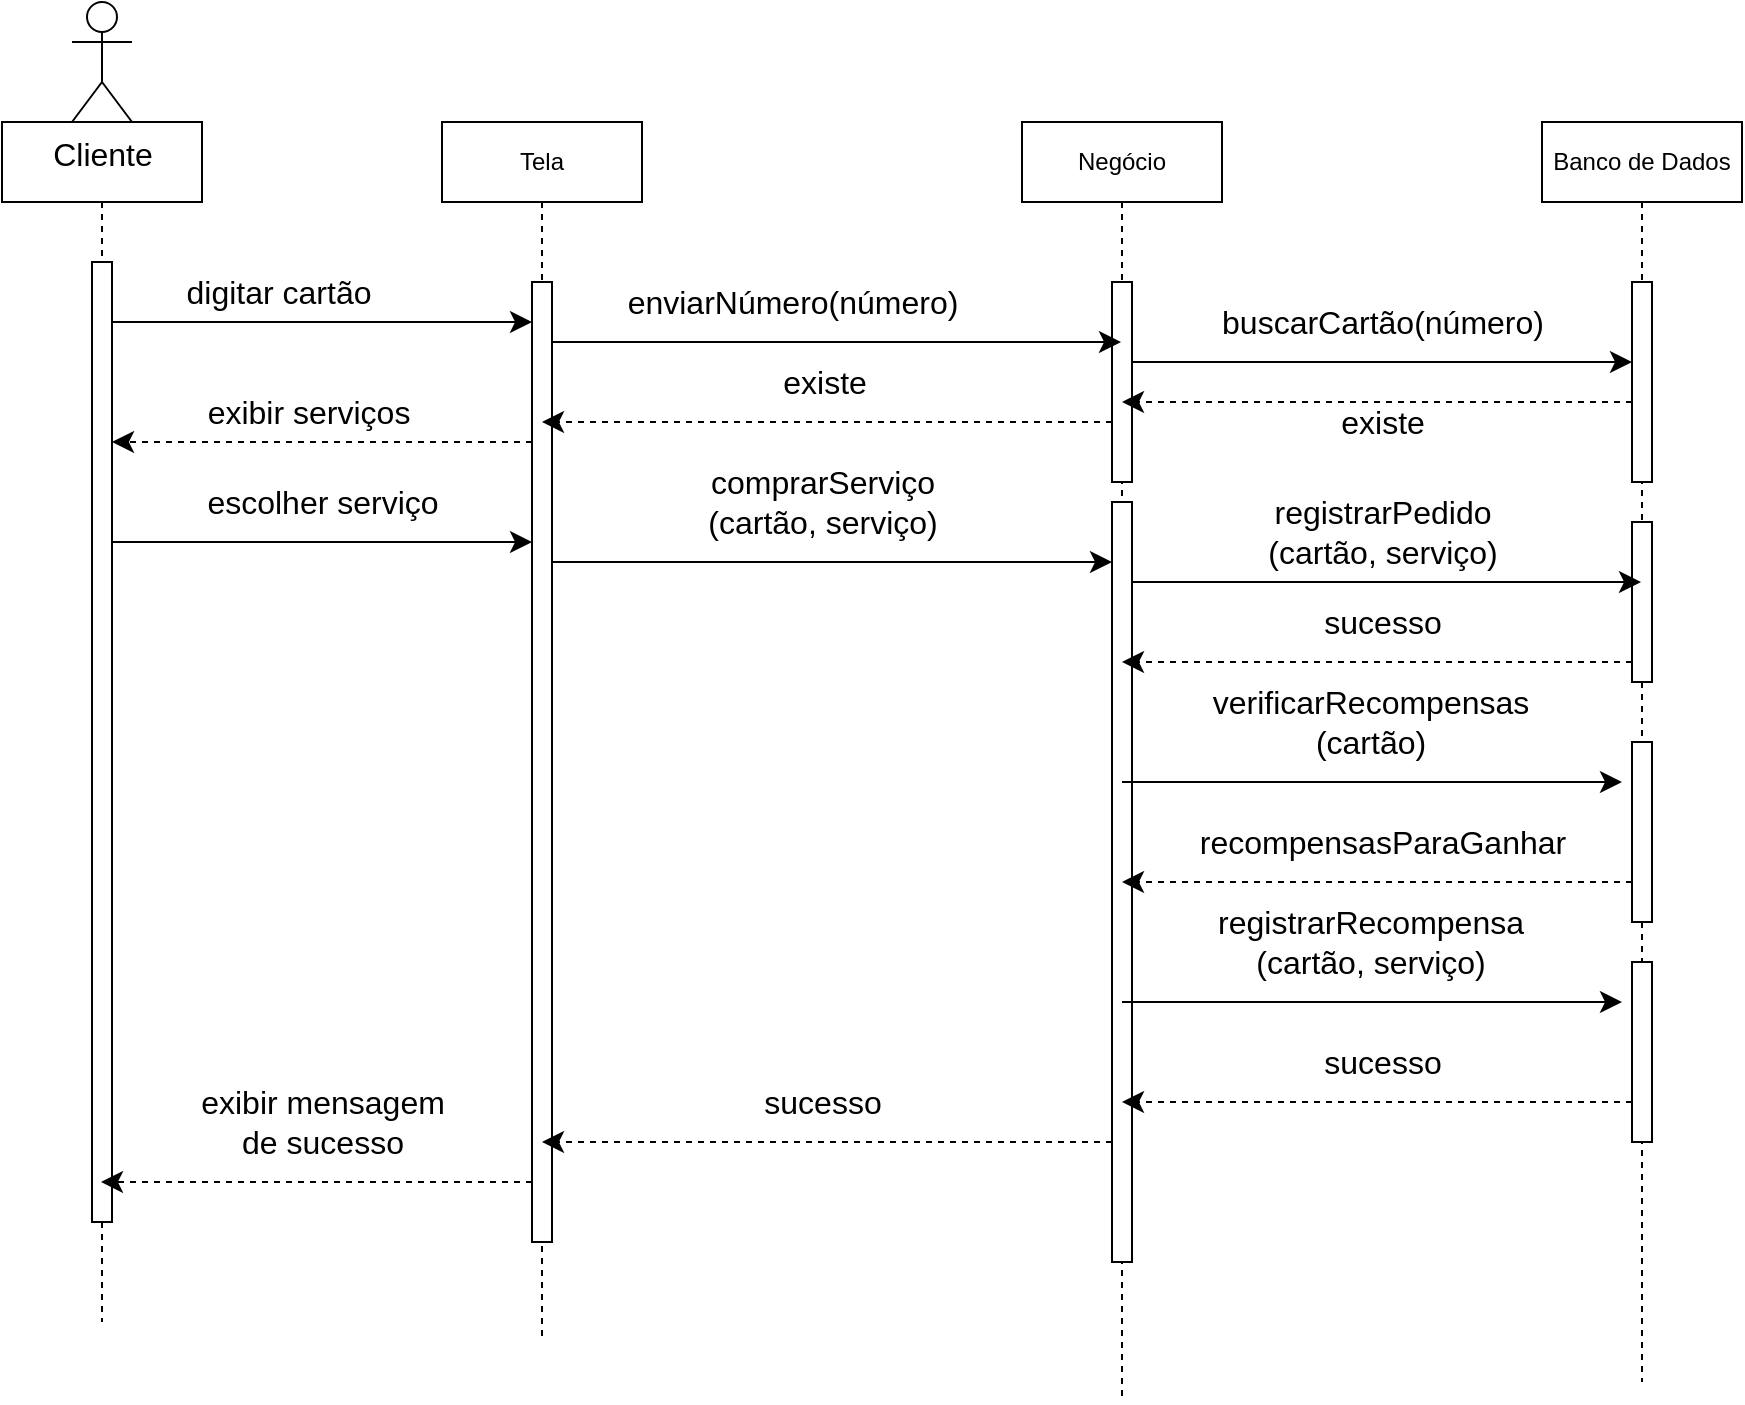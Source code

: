 <mxfile version="22.1.5" type="device">
  <diagram name="Page-1" id="2YBvvXClWsGukQMizWep">
    <mxGraphModel dx="1882" dy="936" grid="1" gridSize="10" guides="1" tooltips="1" connect="1" arrows="1" fold="1" page="1" pageScale="1" pageWidth="850" pageHeight="1100" math="0" shadow="0">
      <root>
        <mxCell id="0" />
        <mxCell id="1" parent="0" />
        <mxCell id="aM9ryv3xv72pqoxQDRHE-1" value="" style="shape=umlLifeline;perimeter=lifelinePerimeter;whiteSpace=wrap;html=1;container=0;dropTarget=0;collapsible=0;recursiveResize=0;outlineConnect=0;portConstraint=eastwest;newEdgeStyle={&quot;edgeStyle&quot;:&quot;elbowEdgeStyle&quot;,&quot;elbow&quot;:&quot;vertical&quot;,&quot;curved&quot;:0,&quot;rounded&quot;:0};" parent="1" vertex="1">
          <mxGeometry x="60" y="160" width="100" height="600" as="geometry" />
        </mxCell>
        <mxCell id="aM9ryv3xv72pqoxQDRHE-2" value="" style="html=1;points=[];perimeter=orthogonalPerimeter;outlineConnect=0;targetShapes=umlLifeline;portConstraint=eastwest;newEdgeStyle={&quot;edgeStyle&quot;:&quot;elbowEdgeStyle&quot;,&quot;elbow&quot;:&quot;vertical&quot;,&quot;curved&quot;:0,&quot;rounded&quot;:0};" parent="aM9ryv3xv72pqoxQDRHE-1" vertex="1">
          <mxGeometry x="45" y="70" width="10" height="480" as="geometry" />
        </mxCell>
        <mxCell id="aM9ryv3xv72pqoxQDRHE-5" value="Tela" style="shape=umlLifeline;perimeter=lifelinePerimeter;whiteSpace=wrap;html=1;container=0;dropTarget=0;collapsible=0;recursiveResize=0;outlineConnect=0;portConstraint=eastwest;newEdgeStyle={&quot;edgeStyle&quot;:&quot;elbowEdgeStyle&quot;,&quot;elbow&quot;:&quot;vertical&quot;,&quot;curved&quot;:0,&quot;rounded&quot;:0};" parent="1" vertex="1">
          <mxGeometry x="280" y="160" width="100" height="610" as="geometry" />
        </mxCell>
        <mxCell id="aM9ryv3xv72pqoxQDRHE-6" value="" style="html=1;points=[];perimeter=orthogonalPerimeter;outlineConnect=0;targetShapes=umlLifeline;portConstraint=eastwest;newEdgeStyle={&quot;edgeStyle&quot;:&quot;elbowEdgeStyle&quot;,&quot;elbow&quot;:&quot;vertical&quot;,&quot;curved&quot;:0,&quot;rounded&quot;:0};" parent="aM9ryv3xv72pqoxQDRHE-5" vertex="1">
          <mxGeometry x="45" y="80" width="10" height="480" as="geometry" />
        </mxCell>
        <mxCell id="NhYNLhVU3lUqZsPhOfKG-1" value="Cliente" style="shape=umlActor;verticalLabelPosition=bottom;verticalAlign=top;html=1;outlineConnect=0;fontSize=16;" parent="1" vertex="1">
          <mxGeometry x="95" y="100" width="30" height="60" as="geometry" />
        </mxCell>
        <mxCell id="NhYNLhVU3lUqZsPhOfKG-2" value="" style="edgeStyle=elbowEdgeStyle;curved=0;rounded=0;orthogonalLoop=1;jettySize=auto;html=1;elbow=vertical;fontSize=12;startSize=8;endSize=8;" parent="1" source="aM9ryv3xv72pqoxQDRHE-2" target="aM9ryv3xv72pqoxQDRHE-6" edge="1">
          <mxGeometry relative="1" as="geometry">
            <Array as="points">
              <mxPoint x="180" y="260" />
              <mxPoint x="160" y="270" />
            </Array>
          </mxGeometry>
        </mxCell>
        <mxCell id="NhYNLhVU3lUqZsPhOfKG-3" value="digitar cartão" style="edgeLabel;html=1;align=center;verticalAlign=middle;resizable=0;points=[];fontSize=16;" parent="NhYNLhVU3lUqZsPhOfKG-2" vertex="1" connectable="0">
          <mxGeometry x="-0.383" y="2" relative="1" as="geometry">
            <mxPoint x="18" y="-13" as="offset" />
          </mxGeometry>
        </mxCell>
        <mxCell id="NhYNLhVU3lUqZsPhOfKG-4" value="Negócio" style="shape=umlLifeline;perimeter=lifelinePerimeter;whiteSpace=wrap;html=1;container=0;dropTarget=0;collapsible=0;recursiveResize=0;outlineConnect=0;portConstraint=eastwest;newEdgeStyle={&quot;edgeStyle&quot;:&quot;elbowEdgeStyle&quot;,&quot;elbow&quot;:&quot;vertical&quot;,&quot;curved&quot;:0,&quot;rounded&quot;:0};" parent="1" vertex="1">
          <mxGeometry x="570" y="160" width="100" height="640" as="geometry" />
        </mxCell>
        <mxCell id="NhYNLhVU3lUqZsPhOfKG-5" value="" style="html=1;points=[];perimeter=orthogonalPerimeter;outlineConnect=0;targetShapes=umlLifeline;portConstraint=eastwest;newEdgeStyle={&quot;edgeStyle&quot;:&quot;elbowEdgeStyle&quot;,&quot;elbow&quot;:&quot;vertical&quot;,&quot;curved&quot;:0,&quot;rounded&quot;:0};" parent="NhYNLhVU3lUqZsPhOfKG-4" vertex="1">
          <mxGeometry x="45" y="80" width="10" height="100" as="geometry" />
        </mxCell>
        <mxCell id="NhYNLhVU3lUqZsPhOfKG-9" value="" style="html=1;points=[];perimeter=orthogonalPerimeter;outlineConnect=0;targetShapes=umlLifeline;portConstraint=eastwest;newEdgeStyle={&quot;edgeStyle&quot;:&quot;elbowEdgeStyle&quot;,&quot;elbow&quot;:&quot;vertical&quot;,&quot;curved&quot;:0,&quot;rounded&quot;:0};" parent="NhYNLhVU3lUqZsPhOfKG-4" vertex="1">
          <mxGeometry x="45" y="190" width="10" height="380" as="geometry" />
        </mxCell>
        <mxCell id="NhYNLhVU3lUqZsPhOfKG-6" value="Banco de Dados" style="shape=umlLifeline;perimeter=lifelinePerimeter;whiteSpace=wrap;html=1;container=0;dropTarget=0;collapsible=0;recursiveResize=0;outlineConnect=0;portConstraint=eastwest;newEdgeStyle={&quot;edgeStyle&quot;:&quot;elbowEdgeStyle&quot;,&quot;elbow&quot;:&quot;vertical&quot;,&quot;curved&quot;:0,&quot;rounded&quot;:0};" parent="1" vertex="1">
          <mxGeometry x="830" y="160" width="100" height="630" as="geometry" />
        </mxCell>
        <mxCell id="NhYNLhVU3lUqZsPhOfKG-7" value="" style="html=1;points=[];perimeter=orthogonalPerimeter;outlineConnect=0;targetShapes=umlLifeline;portConstraint=eastwest;newEdgeStyle={&quot;edgeStyle&quot;:&quot;elbowEdgeStyle&quot;,&quot;elbow&quot;:&quot;vertical&quot;,&quot;curved&quot;:0,&quot;rounded&quot;:0};" parent="NhYNLhVU3lUqZsPhOfKG-6" vertex="1">
          <mxGeometry x="45" y="80" width="10" height="100" as="geometry" />
        </mxCell>
        <mxCell id="NhYNLhVU3lUqZsPhOfKG-8" value="" style="html=1;points=[];perimeter=orthogonalPerimeter;outlineConnect=0;targetShapes=umlLifeline;portConstraint=eastwest;newEdgeStyle={&quot;edgeStyle&quot;:&quot;elbowEdgeStyle&quot;,&quot;elbow&quot;:&quot;vertical&quot;,&quot;curved&quot;:0,&quot;rounded&quot;:0};" parent="NhYNLhVU3lUqZsPhOfKG-6" vertex="1">
          <mxGeometry x="45" y="200" width="10" height="80" as="geometry" />
        </mxCell>
        <mxCell id="JqLvpBsmIk4ZOWAXL_xJ-1" value="" style="html=1;points=[];perimeter=orthogonalPerimeter;outlineConnect=0;targetShapes=umlLifeline;portConstraint=eastwest;newEdgeStyle={&quot;edgeStyle&quot;:&quot;elbowEdgeStyle&quot;,&quot;elbow&quot;:&quot;vertical&quot;,&quot;curved&quot;:0,&quot;rounded&quot;:0};" parent="NhYNLhVU3lUqZsPhOfKG-6" vertex="1">
          <mxGeometry x="45" y="310" width="10" height="90" as="geometry" />
        </mxCell>
        <mxCell id="JqLvpBsmIk4ZOWAXL_xJ-4" value="" style="html=1;points=[];perimeter=orthogonalPerimeter;outlineConnect=0;targetShapes=umlLifeline;portConstraint=eastwest;newEdgeStyle={&quot;edgeStyle&quot;:&quot;elbowEdgeStyle&quot;,&quot;elbow&quot;:&quot;vertical&quot;,&quot;curved&quot;:0,&quot;rounded&quot;:0};" parent="NhYNLhVU3lUqZsPhOfKG-6" vertex="1">
          <mxGeometry x="45" y="420" width="10" height="90" as="geometry" />
        </mxCell>
        <mxCell id="NhYNLhVU3lUqZsPhOfKG-11" value="" style="edgeStyle=elbowEdgeStyle;curved=0;rounded=0;orthogonalLoop=1;jettySize=auto;html=1;elbow=horizontal;fontSize=12;startSize=8;endSize=8;" parent="1" target="NhYNLhVU3lUqZsPhOfKG-4" edge="1">
          <mxGeometry relative="1" as="geometry">
            <mxPoint x="335" y="270" as="sourcePoint" />
            <mxPoint x="505" y="270" as="targetPoint" />
            <Array as="points">
              <mxPoint x="360" y="270" />
              <mxPoint x="310" y="270" />
            </Array>
          </mxGeometry>
        </mxCell>
        <mxCell id="NhYNLhVU3lUqZsPhOfKG-12" value="enviarNúmero(número)" style="edgeLabel;html=1;align=center;verticalAlign=middle;resizable=0;points=[];fontSize=16;" parent="NhYNLhVU3lUqZsPhOfKG-11" vertex="1" connectable="0">
          <mxGeometry x="-0.472" relative="1" as="geometry">
            <mxPoint x="45" y="-20" as="offset" />
          </mxGeometry>
        </mxCell>
        <mxCell id="NhYNLhVU3lUqZsPhOfKG-16" value="" style="edgeStyle=elbowEdgeStyle;curved=0;rounded=0;orthogonalLoop=1;jettySize=auto;html=1;elbow=vertical;fontSize=12;startSize=8;endSize=8;dashed=1;" parent="1" source="NhYNLhVU3lUqZsPhOfKG-7" target="NhYNLhVU3lUqZsPhOfKG-4" edge="1">
          <mxGeometry relative="1" as="geometry">
            <Array as="points">
              <mxPoint x="680" y="300" />
              <mxPoint x="640" y="310" />
            </Array>
          </mxGeometry>
        </mxCell>
        <mxCell id="NhYNLhVU3lUqZsPhOfKG-17" value="existe" style="edgeLabel;html=1;align=center;verticalAlign=middle;resizable=0;points=[];fontSize=16;" parent="NhYNLhVU3lUqZsPhOfKG-16" vertex="1" connectable="0">
          <mxGeometry x="-0.042" y="-3" relative="1" as="geometry">
            <mxPoint x="-3" y="13" as="offset" />
          </mxGeometry>
        </mxCell>
        <mxCell id="NhYNLhVU3lUqZsPhOfKG-18" value="" style="edgeStyle=elbowEdgeStyle;curved=0;rounded=0;orthogonalLoop=1;jettySize=auto;html=1;elbow=vertical;fontSize=12;startSize=8;endSize=8;" parent="1" source="NhYNLhVU3lUqZsPhOfKG-9" target="NhYNLhVU3lUqZsPhOfKG-6" edge="1">
          <mxGeometry relative="1" as="geometry">
            <Array as="points">
              <mxPoint x="800" y="390" />
            </Array>
          </mxGeometry>
        </mxCell>
        <mxCell id="NhYNLhVU3lUqZsPhOfKG-27" value="&lt;div&gt;registrarPedido&lt;/div&gt;&lt;div&gt;(cartão, serviço)&lt;/div&gt;" style="edgeLabel;html=1;align=center;verticalAlign=middle;resizable=0;points=[];fontSize=16;" parent="NhYNLhVU3lUqZsPhOfKG-18" vertex="1" connectable="0">
          <mxGeometry x="-0.429" y="1" relative="1" as="geometry">
            <mxPoint x="52" y="-24" as="offset" />
          </mxGeometry>
        </mxCell>
        <mxCell id="NhYNLhVU3lUqZsPhOfKG-19" value="" style="edgeStyle=elbowEdgeStyle;curved=0;rounded=0;orthogonalLoop=1;jettySize=auto;html=1;elbow=vertical;fontSize=12;startSize=8;endSize=8;dashed=1;" parent="1" target="aM9ryv3xv72pqoxQDRHE-5" edge="1">
          <mxGeometry relative="1" as="geometry">
            <mxPoint x="615" y="310" as="sourcePoint" />
            <mxPoint x="490" y="310" as="targetPoint" />
          </mxGeometry>
        </mxCell>
        <mxCell id="NhYNLhVU3lUqZsPhOfKG-20" value="existe" style="edgeLabel;html=1;align=center;verticalAlign=middle;resizable=0;points=[];fontSize=16;" parent="NhYNLhVU3lUqZsPhOfKG-19" vertex="1" connectable="0">
          <mxGeometry x="0.296" y="3" relative="1" as="geometry">
            <mxPoint x="40" y="-23" as="offset" />
          </mxGeometry>
        </mxCell>
        <mxCell id="NhYNLhVU3lUqZsPhOfKG-21" value="" style="edgeStyle=elbowEdgeStyle;curved=0;rounded=0;orthogonalLoop=1;jettySize=auto;html=1;elbow=horizontal;fontSize=12;startSize=8;endSize=8;dashed=1;" parent="1" source="aM9ryv3xv72pqoxQDRHE-6" target="aM9ryv3xv72pqoxQDRHE-2" edge="1">
          <mxGeometry relative="1" as="geometry">
            <Array as="points">
              <mxPoint x="290" y="320" />
              <mxPoint x="180" y="340" />
            </Array>
          </mxGeometry>
        </mxCell>
        <mxCell id="NhYNLhVU3lUqZsPhOfKG-22" value="exibir serviços" style="edgeLabel;html=1;align=center;verticalAlign=middle;resizable=0;points=[];fontSize=16;" parent="NhYNLhVU3lUqZsPhOfKG-21" vertex="1" connectable="0">
          <mxGeometry x="0.267" y="-1" relative="1" as="geometry">
            <mxPoint x="21" y="-14" as="offset" />
          </mxGeometry>
        </mxCell>
        <mxCell id="NhYNLhVU3lUqZsPhOfKG-23" value="" style="edgeStyle=elbowEdgeStyle;curved=0;rounded=0;orthogonalLoop=1;jettySize=auto;html=1;elbow=vertical;fontSize=12;startSize=8;endSize=8;" parent="1" source="aM9ryv3xv72pqoxQDRHE-2" target="aM9ryv3xv72pqoxQDRHE-6" edge="1">
          <mxGeometry relative="1" as="geometry">
            <Array as="points">
              <mxPoint x="160" y="370" />
            </Array>
          </mxGeometry>
        </mxCell>
        <mxCell id="NhYNLhVU3lUqZsPhOfKG-24" value="escolher serviço" style="edgeLabel;html=1;align=center;verticalAlign=middle;resizable=0;points=[];fontSize=16;" parent="NhYNLhVU3lUqZsPhOfKG-23" vertex="1" connectable="0">
          <mxGeometry y="-2" relative="1" as="geometry">
            <mxPoint y="-22" as="offset" />
          </mxGeometry>
        </mxCell>
        <mxCell id="NhYNLhVU3lUqZsPhOfKG-25" value="" style="edgeStyle=elbowEdgeStyle;curved=0;rounded=0;orthogonalLoop=1;jettySize=auto;html=1;elbow=vertical;fontSize=12;startSize=8;endSize=8;" parent="1" source="aM9ryv3xv72pqoxQDRHE-6" target="NhYNLhVU3lUqZsPhOfKG-9" edge="1">
          <mxGeometry relative="1" as="geometry">
            <Array as="points">
              <mxPoint x="550" y="380" />
              <mxPoint x="470" y="390" />
            </Array>
          </mxGeometry>
        </mxCell>
        <mxCell id="NhYNLhVU3lUqZsPhOfKG-26" value="&lt;div&gt;comprarServiço&lt;/div&gt;&lt;div&gt;(cartão, serviço)&lt;/div&gt;" style="edgeLabel;html=1;align=center;verticalAlign=middle;resizable=0;points=[];fontSize=16;" parent="NhYNLhVU3lUqZsPhOfKG-25" vertex="1" connectable="0">
          <mxGeometry x="-0.28" relative="1" as="geometry">
            <mxPoint x="34" y="-30" as="offset" />
          </mxGeometry>
        </mxCell>
        <mxCell id="NhYNLhVU3lUqZsPhOfKG-28" value="" style="edgeStyle=elbowEdgeStyle;curved=0;rounded=0;orthogonalLoop=1;jettySize=auto;html=1;elbow=vertical;fontSize=12;startSize=8;endSize=8;dashed=1;" parent="1" source="NhYNLhVU3lUqZsPhOfKG-8" target="NhYNLhVU3lUqZsPhOfKG-4" edge="1">
          <mxGeometry relative="1" as="geometry">
            <Array as="points">
              <mxPoint x="800" y="430" />
            </Array>
          </mxGeometry>
        </mxCell>
        <mxCell id="NhYNLhVU3lUqZsPhOfKG-32" value="sucesso" style="edgeLabel;html=1;align=center;verticalAlign=middle;resizable=0;points=[];fontSize=16;" parent="NhYNLhVU3lUqZsPhOfKG-28" vertex="1" connectable="0">
          <mxGeometry x="0.065" y="4" relative="1" as="geometry">
            <mxPoint x="11" y="-24" as="offset" />
          </mxGeometry>
        </mxCell>
        <mxCell id="NhYNLhVU3lUqZsPhOfKG-29" value="" style="edgeStyle=elbowEdgeStyle;curved=0;rounded=0;orthogonalLoop=1;jettySize=auto;html=1;elbow=vertical;fontSize=12;startSize=8;endSize=8;" parent="1" source="NhYNLhVU3lUqZsPhOfKG-5" target="NhYNLhVU3lUqZsPhOfKG-7" edge="1">
          <mxGeometry relative="1" as="geometry">
            <Array as="points">
              <mxPoint x="660" y="280" />
              <mxPoint x="720" y="260" />
              <mxPoint x="630" y="270" />
            </Array>
          </mxGeometry>
        </mxCell>
        <mxCell id="NhYNLhVU3lUqZsPhOfKG-30" value="buscarCartão(número)" style="edgeLabel;html=1;align=center;verticalAlign=middle;resizable=0;points=[];fontSize=16;" parent="NhYNLhVU3lUqZsPhOfKG-29" vertex="1" connectable="0">
          <mxGeometry x="-0.531" y="2" relative="1" as="geometry">
            <mxPoint x="66" y="-18" as="offset" />
          </mxGeometry>
        </mxCell>
        <mxCell id="NhYNLhVU3lUqZsPhOfKG-31" style="edgeStyle=elbowEdgeStyle;curved=0;rounded=0;orthogonalLoop=1;jettySize=auto;html=1;elbow=vertical;fontSize=12;startSize=8;endSize=8;dashed=1;" parent="1" source="NhYNLhVU3lUqZsPhOfKG-9" target="aM9ryv3xv72pqoxQDRHE-5" edge="1">
          <mxGeometry relative="1" as="geometry">
            <Array as="points">
              <mxPoint x="560" y="670" />
              <mxPoint x="440" y="650" />
              <mxPoint x="420" y="440" />
            </Array>
          </mxGeometry>
        </mxCell>
        <mxCell id="NhYNLhVU3lUqZsPhOfKG-33" value="sucesso" style="edgeLabel;html=1;align=center;verticalAlign=middle;resizable=0;points=[];fontSize=16;" parent="NhYNLhVU3lUqZsPhOfKG-31" vertex="1" connectable="0">
          <mxGeometry x="0.072" relative="1" as="geometry">
            <mxPoint x="8" y="-20" as="offset" />
          </mxGeometry>
        </mxCell>
        <mxCell id="NhYNLhVU3lUqZsPhOfKG-34" style="edgeStyle=elbowEdgeStyle;curved=0;rounded=0;orthogonalLoop=1;jettySize=auto;html=1;elbow=vertical;fontSize=12;startSize=8;endSize=8;dashed=1;" parent="1" edge="1">
          <mxGeometry relative="1" as="geometry">
            <mxPoint x="325" y="690" as="sourcePoint" />
            <mxPoint x="109.5" y="690" as="targetPoint" />
          </mxGeometry>
        </mxCell>
        <mxCell id="NhYNLhVU3lUqZsPhOfKG-35" value="&lt;div&gt;exibir mensagem&lt;/div&gt;&lt;div&gt;de sucesso&lt;br&gt;&lt;/div&gt;" style="edgeLabel;html=1;align=center;verticalAlign=middle;resizable=0;points=[];fontSize=16;" parent="NhYNLhVU3lUqZsPhOfKG-34" vertex="1" connectable="0">
          <mxGeometry x="0.336" y="2" relative="1" as="geometry">
            <mxPoint x="39" y="-32" as="offset" />
          </mxGeometry>
        </mxCell>
        <mxCell id="JqLvpBsmIk4ZOWAXL_xJ-2" value="" style="edgeStyle=elbowEdgeStyle;curved=0;rounded=0;orthogonalLoop=1;jettySize=auto;html=1;elbow=vertical;fontSize=12;startSize=8;endSize=8;" parent="1" edge="1">
          <mxGeometry relative="1" as="geometry">
            <Array as="points">
              <mxPoint x="835" y="490" />
              <mxPoint x="755" y="500" />
            </Array>
            <mxPoint x="620" y="490" as="sourcePoint" />
            <mxPoint x="870" y="490" as="targetPoint" />
          </mxGeometry>
        </mxCell>
        <mxCell id="JqLvpBsmIk4ZOWAXL_xJ-3" value="&lt;div&gt;verificarRecompensas&lt;/div&gt;&lt;div&gt;(cartão)&lt;/div&gt;" style="edgeLabel;html=1;align=center;verticalAlign=middle;resizable=0;points=[];fontSize=16;" parent="JqLvpBsmIk4ZOWAXL_xJ-2" vertex="1" connectable="0">
          <mxGeometry x="-0.28" relative="1" as="geometry">
            <mxPoint x="34" y="-30" as="offset" />
          </mxGeometry>
        </mxCell>
        <mxCell id="JqLvpBsmIk4ZOWAXL_xJ-5" value="" style="edgeStyle=elbowEdgeStyle;curved=0;rounded=0;orthogonalLoop=1;jettySize=auto;html=1;elbow=vertical;fontSize=12;startSize=8;endSize=8;dashed=1;" parent="1" edge="1">
          <mxGeometry relative="1" as="geometry">
            <Array as="points">
              <mxPoint x="800" y="540" />
            </Array>
            <mxPoint x="875" y="540" as="sourcePoint" />
            <mxPoint x="620" y="540" as="targetPoint" />
          </mxGeometry>
        </mxCell>
        <mxCell id="JqLvpBsmIk4ZOWAXL_xJ-6" value="recompensasParaGanhar" style="edgeLabel;html=1;align=center;verticalAlign=middle;resizable=0;points=[];fontSize=16;" parent="JqLvpBsmIk4ZOWAXL_xJ-5" vertex="1" connectable="0">
          <mxGeometry x="0.065" y="4" relative="1" as="geometry">
            <mxPoint x="11" y="-24" as="offset" />
          </mxGeometry>
        </mxCell>
        <mxCell id="JqLvpBsmIk4ZOWAXL_xJ-7" value="" style="edgeStyle=elbowEdgeStyle;curved=0;rounded=0;orthogonalLoop=1;jettySize=auto;html=1;elbow=vertical;fontSize=12;startSize=8;endSize=8;" parent="1" edge="1">
          <mxGeometry relative="1" as="geometry">
            <Array as="points">
              <mxPoint x="835" y="600" />
              <mxPoint x="755" y="610" />
            </Array>
            <mxPoint x="620" y="600" as="sourcePoint" />
            <mxPoint x="870" y="600" as="targetPoint" />
          </mxGeometry>
        </mxCell>
        <mxCell id="JqLvpBsmIk4ZOWAXL_xJ-8" value="&lt;div&gt;registrarRecompensa&lt;/div&gt;&lt;div&gt;(cartão, serviço)&lt;/div&gt;" style="edgeLabel;html=1;align=center;verticalAlign=middle;resizable=0;points=[];fontSize=16;" parent="JqLvpBsmIk4ZOWAXL_xJ-7" vertex="1" connectable="0">
          <mxGeometry x="-0.28" relative="1" as="geometry">
            <mxPoint x="34" y="-30" as="offset" />
          </mxGeometry>
        </mxCell>
        <mxCell id="JqLvpBsmIk4ZOWAXL_xJ-9" value="" style="edgeStyle=elbowEdgeStyle;curved=0;rounded=0;orthogonalLoop=1;jettySize=auto;html=1;elbow=vertical;fontSize=12;startSize=8;endSize=8;dashed=1;" parent="1" edge="1">
          <mxGeometry relative="1" as="geometry">
            <Array as="points">
              <mxPoint x="800" y="650" />
            </Array>
            <mxPoint x="875" y="650" as="sourcePoint" />
            <mxPoint x="620" y="650" as="targetPoint" />
          </mxGeometry>
        </mxCell>
        <mxCell id="JqLvpBsmIk4ZOWAXL_xJ-10" value="sucesso" style="edgeLabel;html=1;align=center;verticalAlign=middle;resizable=0;points=[];fontSize=16;" parent="JqLvpBsmIk4ZOWAXL_xJ-9" vertex="1" connectable="0">
          <mxGeometry x="0.065" y="4" relative="1" as="geometry">
            <mxPoint x="11" y="-24" as="offset" />
          </mxGeometry>
        </mxCell>
      </root>
    </mxGraphModel>
  </diagram>
</mxfile>
